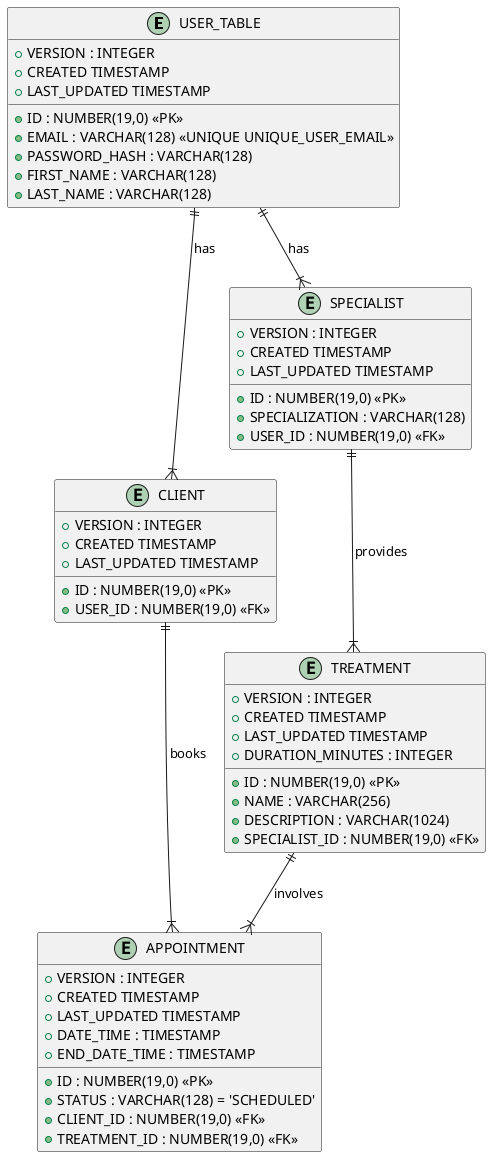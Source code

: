 @startuml

entity USER_TABLE {
    + ID : NUMBER(19,0) <<PK>>
    + VERSION : INTEGER
    + CREATED TIMESTAMP
    + LAST_UPDATED TIMESTAMP
    + EMAIL : VARCHAR(128) <<UNIQUE UNIQUE_USER_EMAIL>>
    + PASSWORD_HASH : VARCHAR(128)
    + FIRST_NAME : VARCHAR(128)
    + LAST_NAME : VARCHAR(128)
}

entity CLIENT {
    + ID : NUMBER(19,0) <<PK>>
    + VERSION : INTEGER
    + CREATED TIMESTAMP
    + LAST_UPDATED TIMESTAMP
    + USER_ID : NUMBER(19,0) <<FK>>
}

entity SPECIALIST {
    + ID : NUMBER(19,0) <<PK>>
    + VERSION : INTEGER
    + CREATED TIMESTAMP
    + LAST_UPDATED TIMESTAMP
    + SPECIALIZATION : VARCHAR(128)
    + USER_ID : NUMBER(19,0) <<FK>>
}

entity TREATMENT {
    + ID : NUMBER(19,0) <<PK>>
    + VERSION : INTEGER
    + CREATED TIMESTAMP
    + LAST_UPDATED TIMESTAMP
    + NAME : VARCHAR(256)
    + DESCRIPTION : VARCHAR(1024)
    + DURATION_MINUTES : INTEGER
    + SPECIALIST_ID : NUMBER(19,0) <<FK>>
}

entity APPOINTMENT {
    + ID : NUMBER(19,0) <<PK>>
    + VERSION : INTEGER
    + CREATED TIMESTAMP
    + LAST_UPDATED TIMESTAMP
    + DATE_TIME : TIMESTAMP
    + END_DATE_TIME : TIMESTAMP
    + STATUS : VARCHAR(128) = 'SCHEDULED'
    + CLIENT_ID : NUMBER(19,0) <<FK>>
    + TREATMENT_ID : NUMBER(19,0) <<FK>>
}

USER_TABLE ||--|{ CLIENT : "has"
USER_TABLE ||--|{ SPECIALIST : "has"
SPECIALIST ||--|{ TREATMENT : "provides"
CLIENT ||--|{ APPOINTMENT : "books"
TREATMENT ||--|{ APPOINTMENT : "involves"

@enduml
